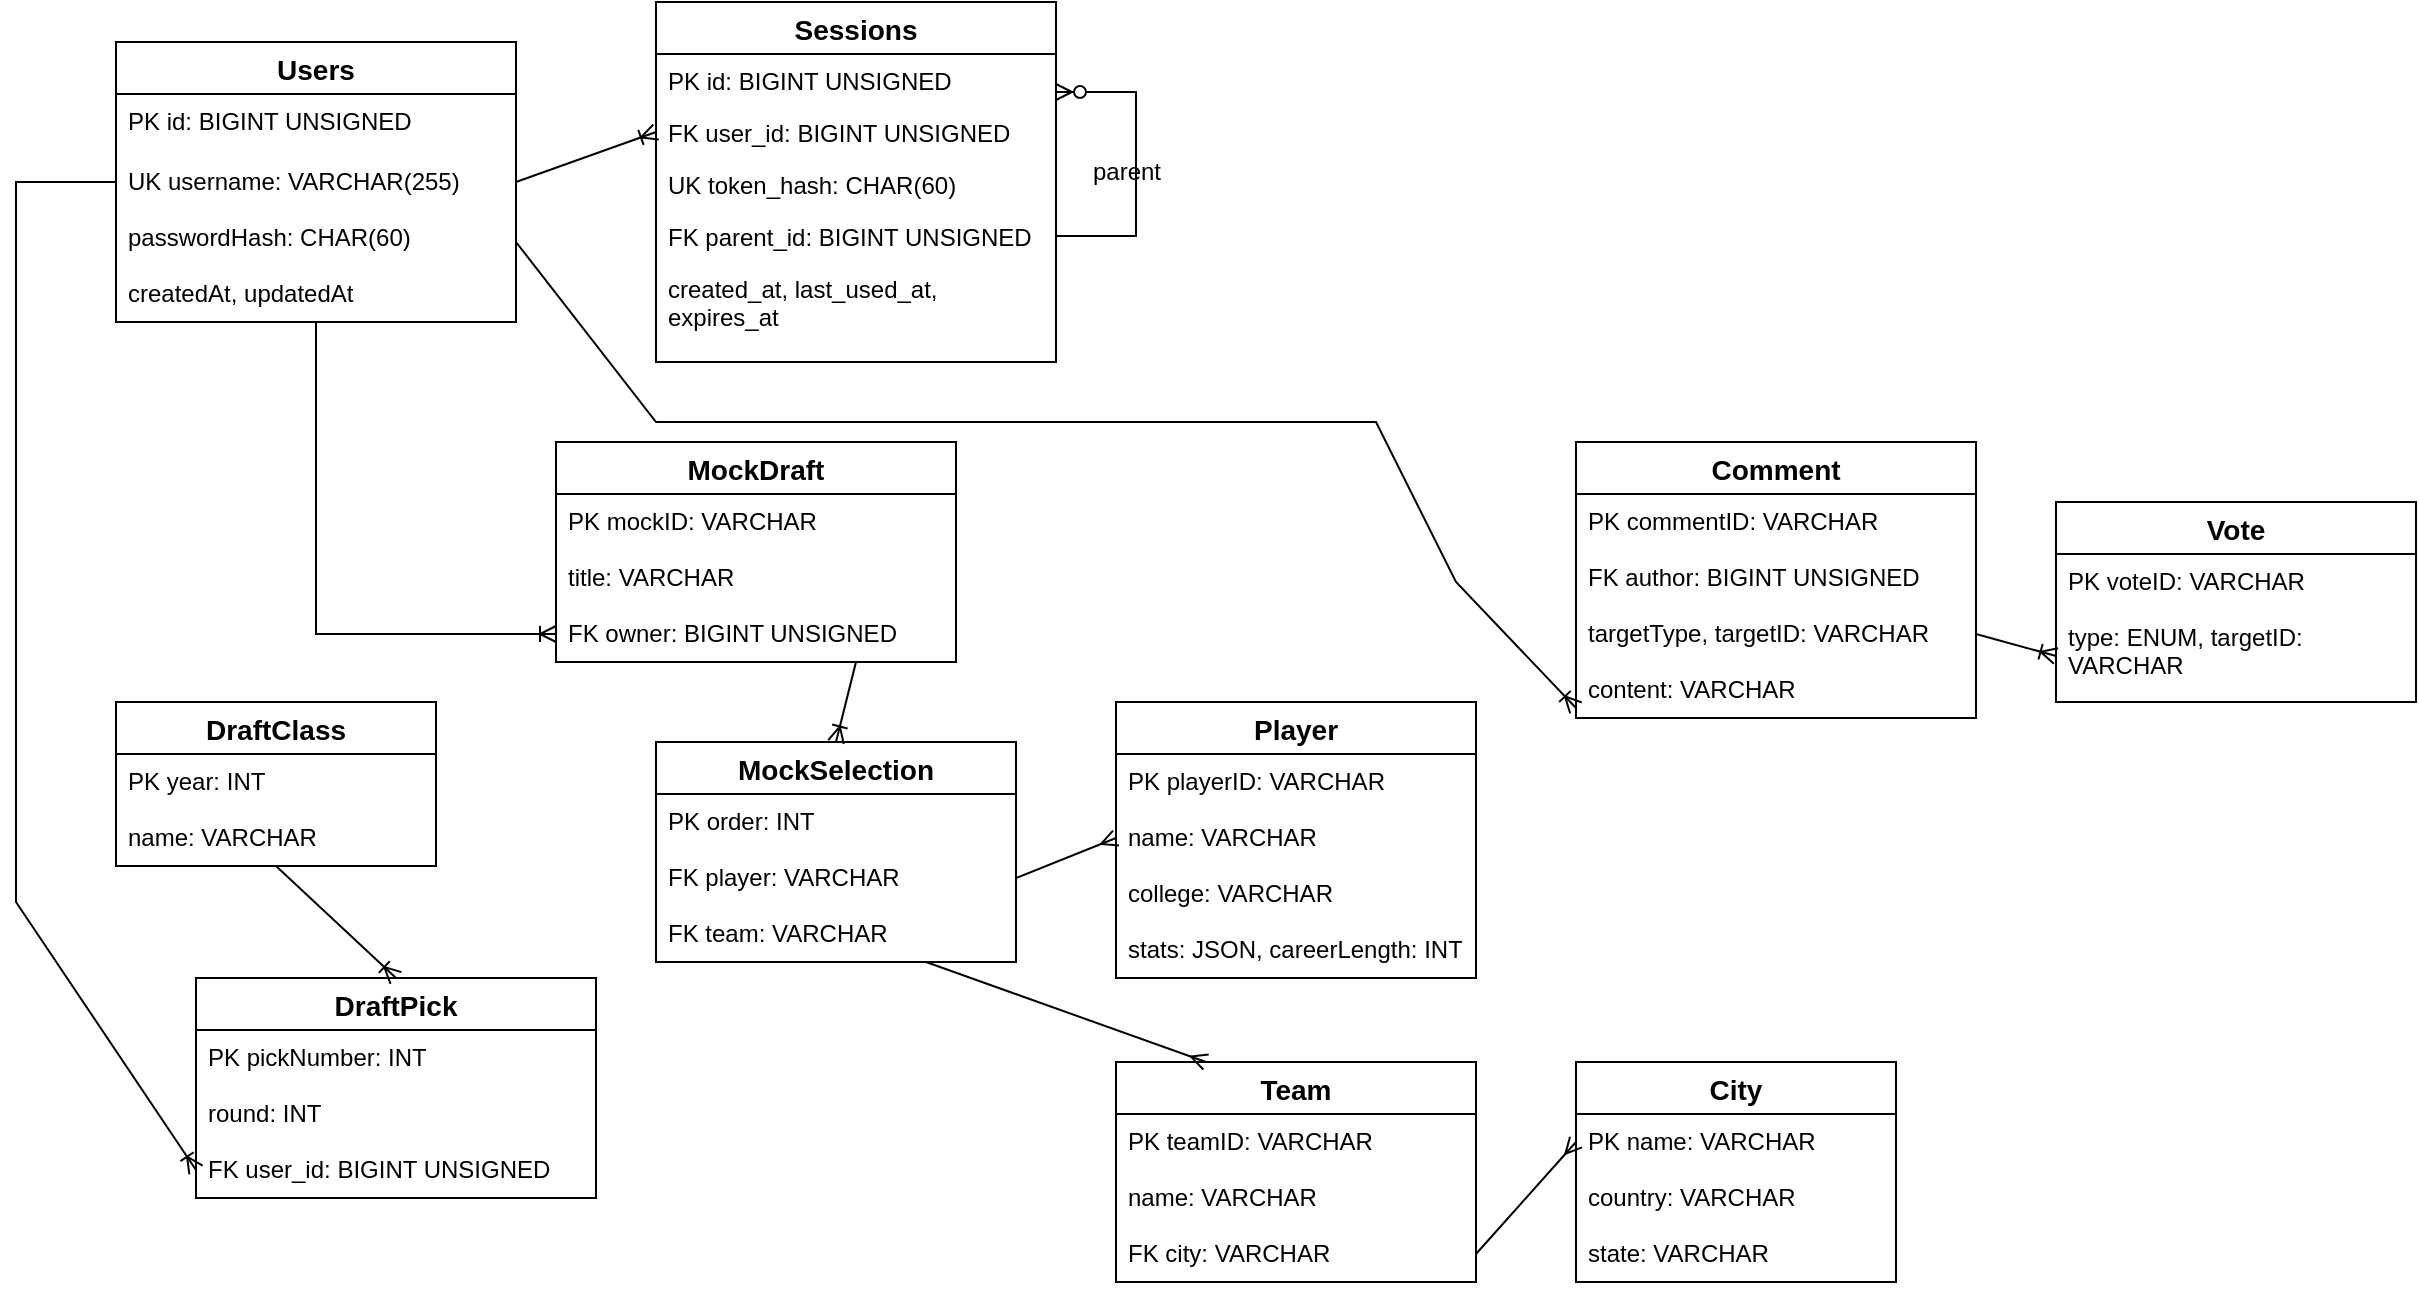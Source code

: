 <mxfile version="28.1.2">
  <diagram name="NBA Draft ER Diagram" id="er-diagram">
    <mxGraphModel dx="3498" dy="1409" grid="1" gridSize="10" guides="1" tooltips="1" connect="1" arrows="1" fold="1" page="1" pageScale="1" pageWidth="1600" pageHeight="1200" math="0" shadow="0">
      <root>
        <mxCell id="0" />
        <mxCell id="1" parent="0" />
        <mxCell id="users-table" value="Users" style="swimlane;fontStyle=1;childLayout=stackLayout;horizontal=1;startSize=26;horizontalStack=0;resizeParent=1;resizeParentMax=0;resizeLast=0;collapsible=1;marginBottom=0;align=center;fontSize=14;" parent="1" vertex="1">
          <mxGeometry x="50" y="50" width="200" height="140" as="geometry" />
        </mxCell>
        <mxCell id="users-id" value="PK id: BIGINT UNSIGNED" style="text;strokeColor=none;fillColor=none;spacingLeft=4;spacingRight=4;overflow=hidden;rotatable=0;points=[[0,0.5],[1,0.5]];portConstraint=eastwest;fontSize=12;whiteSpace=wrap;html=1;" parent="users-table" vertex="1">
          <mxGeometry y="26" width="200" height="30" as="geometry" />
        </mxCell>
        <mxCell id="users-username" value="UK username: VARCHAR(255)" style="text;strokeColor=none;fillColor=none;spacingLeft=4;spacingRight=4;overflow=hidden;rotatable=0;points=[[0,0.5],[1,0.5]];portConstraint=eastwest;fontSize=12;whiteSpace=wrap;html=1;" parent="users-table" vertex="1">
          <mxGeometry y="56" width="200" height="28" as="geometry" />
        </mxCell>
        <mxCell id="users-password" value="passwordHash: CHAR(60)" style="text;strokeColor=none;fillColor=none;spacingLeft=4;spacingRight=4;overflow=hidden;rotatable=0;points=[[0,0.5],[1,0.5]];portConstraint=eastwest;fontSize=12;whiteSpace=wrap;html=1;" parent="users-table" vertex="1">
          <mxGeometry y="84" width="200" height="28" as="geometry" />
        </mxCell>
        <mxCell id="users-timestamps" value="createdAt, updatedAt" style="text;strokeColor=none;fillColor=none;spacingLeft=4;spacingRight=4;overflow=hidden;rotatable=0;points=[[0,0.5],[1,0.5]];portConstraint=eastwest;fontSize=12;whiteSpace=wrap;html=1;" parent="users-table" vertex="1">
          <mxGeometry y="112" width="200" height="28" as="geometry" />
        </mxCell>
        <mxCell id="sessions-table" value="Sessions" style="swimlane;fontStyle=1;childLayout=stackLayout;horizontal=1;startSize=26;horizontalStack=0;resizeParent=1;resizeParentMax=0;resizeLast=0;collapsible=1;marginBottom=0;align=center;fontSize=14;" parent="1" vertex="1">
          <mxGeometry x="320" y="30" width="200" height="180" as="geometry" />
        </mxCell>
        <mxCell id="sessions-id" value="PK id: BIGINT UNSIGNED" style="text;strokeColor=none;fillColor=none;spacingLeft=4;spacingRight=4;overflow=hidden;rotatable=0;points=[[0,0.5],[1,0.5]];portConstraint=eastwest;fontSize=12;whiteSpace=wrap;html=1;" parent="sessions-table" vertex="1">
          <mxGeometry y="26" width="200" height="26" as="geometry" />
        </mxCell>
        <mxCell id="sessions-user" value="FK user_id: BIGINT UNSIGNED" style="text;strokeColor=none;fillColor=none;spacingLeft=4;spacingRight=4;overflow=hidden;rotatable=0;points=[[0,0.5],[1,0.5]];portConstraint=eastwest;fontSize=12;whiteSpace=wrap;html=1;" parent="sessions-table" vertex="1">
          <mxGeometry y="52" width="200" height="26" as="geometry" />
        </mxCell>
        <mxCell id="sessions-token" value="UK token_hash: CHAR(60)" style="text;strokeColor=none;fillColor=none;spacingLeft=4;spacingRight=4;overflow=hidden;rotatable=0;points=[[0,0.5],[1,0.5]];portConstraint=eastwest;fontSize=12;whiteSpace=wrap;html=1;" parent="sessions-table" vertex="1">
          <mxGeometry y="78" width="200" height="26" as="geometry" />
        </mxCell>
        <mxCell id="sessions-parent" value="FK parent_id: BIGINT UNSIGNED" style="text;strokeColor=none;fillColor=none;spacingLeft=4;spacingRight=4;overflow=hidden;rotatable=0;points=[[0,0.5],[1,0.5]];portConstraint=eastwest;fontSize=12;whiteSpace=wrap;html=1;" parent="sessions-table" vertex="1">
          <mxGeometry y="104" width="200" height="26" as="geometry" />
        </mxCell>
        <mxCell id="sessions-timestamps" value="created_at, last_used_at, expires_at" style="text;strokeColor=none;fillColor=none;spacingLeft=4;spacingRight=4;overflow=hidden;rotatable=0;points=[[0,0.5],[1,0.5]];portConstraint=eastwest;fontSize=12;whiteSpace=wrap;html=1;" parent="sessions-table" vertex="1">
          <mxGeometry y="130" width="200" height="50" as="geometry" />
        </mxCell>
        <mxCell id="draftclass-table" value="DraftClass" style="swimlane;fontStyle=1;childLayout=stackLayout;horizontal=1;startSize=26;horizontalStack=0;resizeParent=1;resizeParentMax=0;resizeLast=0;collapsible=1;marginBottom=0;align=center;fontSize=14;" parent="1" vertex="1">
          <mxGeometry x="50" y="380" width="160" height="82" as="geometry" />
        </mxCell>
        <mxCell id="draftclass-year" value="PK year: INT" style="text;strokeColor=none;fillColor=none;spacingLeft=4;spacingRight=4;overflow=hidden;rotatable=0;points=[[0,0.5],[1,0.5]];portConstraint=eastwest;fontSize=12;whiteSpace=wrap;html=1;" parent="draftclass-table" vertex="1">
          <mxGeometry y="26" width="160" height="28" as="geometry" />
        </mxCell>
        <mxCell id="draftclass-name" value="name: VARCHAR" style="text;strokeColor=none;fillColor=none;spacingLeft=4;spacingRight=4;overflow=hidden;rotatable=0;points=[[0,0.5],[1,0.5]];portConstraint=eastwest;fontSize=12;whiteSpace=wrap;html=1;" parent="draftclass-table" vertex="1">
          <mxGeometry y="54" width="160" height="28" as="geometry" />
        </mxCell>
        <mxCell id="mockdraft-table" value="MockDraft" style="swimlane;fontStyle=1;childLayout=stackLayout;horizontal=1;startSize=26;horizontalStack=0;resizeParent=1;resizeParentMax=0;resizeLast=0;collapsible=1;marginBottom=0;align=center;fontSize=14;" parent="1" vertex="1">
          <mxGeometry x="270" y="250" width="200" height="110" as="geometry" />
        </mxCell>
        <mxCell id="mockdraft-id" value="PK mockID: VARCHAR" style="text;strokeColor=none;fillColor=none;spacingLeft=4;spacingRight=4;overflow=hidden;rotatable=0;points=[[0,0.5],[1,0.5]];portConstraint=eastwest;fontSize=12;whiteSpace=wrap;html=1;" parent="mockdraft-table" vertex="1">
          <mxGeometry y="26" width="200" height="28" as="geometry" />
        </mxCell>
        <mxCell id="mockdraft-title" value="title: VARCHAR" style="text;strokeColor=none;fillColor=none;spacingLeft=4;spacingRight=4;overflow=hidden;rotatable=0;points=[[0,0.5],[1,0.5]];portConstraint=eastwest;fontSize=12;whiteSpace=wrap;html=1;" parent="mockdraft-table" vertex="1">
          <mxGeometry y="54" width="200" height="28" as="geometry" />
        </mxCell>
        <mxCell id="mockdraft-owner" value="FK owner: BIGINT UNSIGNED" style="text;strokeColor=none;fillColor=none;spacingLeft=4;spacingRight=4;overflow=hidden;rotatable=0;points=[[0,0.5],[1,0.5]];portConstraint=eastwest;fontSize=12;whiteSpace=wrap;html=1;" parent="mockdraft-table" vertex="1">
          <mxGeometry y="82" width="200" height="28" as="geometry" />
        </mxCell>
        <mxCell id="draftpick-table" value="DraftPick" style="swimlane;fontStyle=1;childLayout=stackLayout;horizontal=1;startSize=26;horizontalStack=0;resizeParent=1;resizeParentMax=0;resizeLast=0;collapsible=1;marginBottom=0;align=center;fontSize=14;" parent="1" vertex="1">
          <mxGeometry x="90" y="518" width="200" height="110" as="geometry" />
        </mxCell>
        <mxCell id="draftpick-pick" value="PK pickNumber: INT" style="text;strokeColor=none;fillColor=none;spacingLeft=4;spacingRight=4;overflow=hidden;rotatable=0;points=[[0,0.5],[1,0.5]];portConstraint=eastwest;fontSize=12;whiteSpace=wrap;html=1;" parent="draftpick-table" vertex="1">
          <mxGeometry y="26" width="200" height="28" as="geometry" />
        </mxCell>
        <mxCell id="draftpick-round" value="round: INT" style="text;strokeColor=none;fillColor=none;spacingLeft=4;spacingRight=4;overflow=hidden;rotatable=0;points=[[0,0.5],[1,0.5]];portConstraint=eastwest;fontSize=12;whiteSpace=wrap;html=1;" parent="draftpick-table" vertex="1">
          <mxGeometry y="54" width="200" height="28" as="geometry" />
        </mxCell>
        <mxCell id="draftpick-user" value="FK user_id: BIGINT UNSIGNED" style="text;strokeColor=none;fillColor=none;spacingLeft=4;spacingRight=4;overflow=hidden;rotatable=0;points=[[0,0.5],[1,0.5]];portConstraint=eastwest;fontSize=12;whiteSpace=wrap;html=1;" parent="draftpick-table" vertex="1">
          <mxGeometry y="82" width="200" height="28" as="geometry" />
        </mxCell>
        <mxCell id="mockselection-table" value="MockSelection" style="swimlane;fontStyle=1;childLayout=stackLayout;horizontal=1;startSize=26;horizontalStack=0;resizeParent=1;resizeParentMax=0;resizeLast=0;collapsible=1;marginBottom=0;align=center;fontSize=14;" parent="1" vertex="1">
          <mxGeometry x="320" y="400" width="180" height="110" as="geometry" />
        </mxCell>
        <mxCell id="mockselection-order" value="PK order: INT" style="text;strokeColor=none;fillColor=none;spacingLeft=4;spacingRight=4;overflow=hidden;rotatable=0;points=[[0,0.5],[1,0.5]];portConstraint=eastwest;fontSize=12;whiteSpace=wrap;html=1;" parent="mockselection-table" vertex="1">
          <mxGeometry y="26" width="180" height="28" as="geometry" />
        </mxCell>
        <mxCell id="mockselection-player" value="FK player: VARCHAR" style="text;strokeColor=none;fillColor=none;spacingLeft=4;spacingRight=4;overflow=hidden;rotatable=0;points=[[0,0.5],[1,0.5]];portConstraint=eastwest;fontSize=12;whiteSpace=wrap;html=1;" parent="mockselection-table" vertex="1">
          <mxGeometry y="54" width="180" height="28" as="geometry" />
        </mxCell>
        <mxCell id="mockselection-team" value="FK team: VARCHAR" style="text;strokeColor=none;fillColor=none;spacingLeft=4;spacingRight=4;overflow=hidden;rotatable=0;points=[[0,0.5],[1,0.5]];portConstraint=eastwest;fontSize=12;whiteSpace=wrap;html=1;" parent="mockselection-table" vertex="1">
          <mxGeometry y="82" width="180" height="28" as="geometry" />
        </mxCell>
        <mxCell id="player-table" value="Player" style="swimlane;fontStyle=1;childLayout=stackLayout;horizontal=1;startSize=26;horizontalStack=0;resizeParent=1;resizeParentMax=0;resizeLast=0;collapsible=1;marginBottom=0;align=center;fontSize=14;" parent="1" vertex="1">
          <mxGeometry x="550" y="380" width="180" height="138" as="geometry" />
        </mxCell>
        <mxCell id="player-id" value="PK playerID: VARCHAR" style="text;strokeColor=none;fillColor=none;spacingLeft=4;spacingRight=4;overflow=hidden;rotatable=0;points=[[0,0.5],[1,0.5]];portConstraint=eastwest;fontSize=12;whiteSpace=wrap;html=1;" parent="player-table" vertex="1">
          <mxGeometry y="26" width="180" height="28" as="geometry" />
        </mxCell>
        <mxCell id="player-name" value="name: VARCHAR" style="text;strokeColor=none;fillColor=none;spacingLeft=4;spacingRight=4;overflow=hidden;rotatable=0;points=[[0,0.5],[1,0.5]];portConstraint=eastwest;fontSize=12;whiteSpace=wrap;html=1;" parent="player-table" vertex="1">
          <mxGeometry y="54" width="180" height="28" as="geometry" />
        </mxCell>
        <mxCell id="player-college" value="college: VARCHAR" style="text;strokeColor=none;fillColor=none;spacingLeft=4;spacingRight=4;overflow=hidden;rotatable=0;points=[[0,0.5],[1,0.5]];portConstraint=eastwest;fontSize=12;whiteSpace=wrap;html=1;" parent="player-table" vertex="1">
          <mxGeometry y="82" width="180" height="28" as="geometry" />
        </mxCell>
        <mxCell id="player-stats" value="stats: JSON, careerLength: INT" style="text;strokeColor=none;fillColor=none;spacingLeft=4;spacingRight=4;overflow=hidden;rotatable=0;points=[[0,0.5],[1,0.5]];portConstraint=eastwest;fontSize=12;whiteSpace=wrap;html=1;" parent="player-table" vertex="1">
          <mxGeometry y="110" width="180" height="28" as="geometry" />
        </mxCell>
        <mxCell id="team-table" value="Team" style="swimlane;fontStyle=1;childLayout=stackLayout;horizontal=1;startSize=26;horizontalStack=0;resizeParent=1;resizeParentMax=0;resizeLast=0;collapsible=1;marginBottom=0;align=center;fontSize=14;" parent="1" vertex="1">
          <mxGeometry x="550" y="560" width="180" height="110" as="geometry" />
        </mxCell>
        <mxCell id="team-id" value="PK teamID: VARCHAR" style="text;strokeColor=none;fillColor=none;spacingLeft=4;spacingRight=4;overflow=hidden;rotatable=0;points=[[0,0.5],[1,0.5]];portConstraint=eastwest;fontSize=12;whiteSpace=wrap;html=1;" parent="team-table" vertex="1">
          <mxGeometry y="26" width="180" height="28" as="geometry" />
        </mxCell>
        <mxCell id="team-name" value="name: VARCHAR" style="text;strokeColor=none;fillColor=none;spacingLeft=4;spacingRight=4;overflow=hidden;rotatable=0;points=[[0,0.5],[1,0.5]];portConstraint=eastwest;fontSize=12;whiteSpace=wrap;html=1;" parent="team-table" vertex="1">
          <mxGeometry y="54" width="180" height="28" as="geometry" />
        </mxCell>
        <mxCell id="team-city" value="FK city: VARCHAR" style="text;strokeColor=none;fillColor=none;spacingLeft=4;spacingRight=4;overflow=hidden;rotatable=0;points=[[0,0.5],[1,0.5]];portConstraint=eastwest;fontSize=12;whiteSpace=wrap;html=1;" parent="team-table" vertex="1">
          <mxGeometry y="82" width="180" height="28" as="geometry" />
        </mxCell>
        <mxCell id="city-table" value="City" style="swimlane;fontStyle=1;childLayout=stackLayout;horizontal=1;startSize=26;horizontalStack=0;resizeParent=1;resizeParentMax=0;resizeLast=0;collapsible=1;marginBottom=0;align=center;fontSize=14;" parent="1" vertex="1">
          <mxGeometry x="780" y="560" width="160" height="110" as="geometry" />
        </mxCell>
        <mxCell id="city-name" value="PK name: VARCHAR" style="text;strokeColor=none;fillColor=none;spacingLeft=4;spacingRight=4;overflow=hidden;rotatable=0;points=[[0,0.5],[1,0.5]];portConstraint=eastwest;fontSize=12;whiteSpace=wrap;html=1;" parent="city-table" vertex="1">
          <mxGeometry y="26" width="160" height="28" as="geometry" />
        </mxCell>
        <mxCell id="city-country" value="country: VARCHAR" style="text;strokeColor=none;fillColor=none;spacingLeft=4;spacingRight=4;overflow=hidden;rotatable=0;points=[[0,0.5],[1,0.5]];portConstraint=eastwest;fontSize=12;whiteSpace=wrap;html=1;" parent="city-table" vertex="1">
          <mxGeometry y="54" width="160" height="28" as="geometry" />
        </mxCell>
        <mxCell id="city-state" value="state: VARCHAR" style="text;strokeColor=none;fillColor=none;spacingLeft=4;spacingRight=4;overflow=hidden;rotatable=0;points=[[0,0.5],[1,0.5]];portConstraint=eastwest;fontSize=12;whiteSpace=wrap;html=1;" parent="city-table" vertex="1">
          <mxGeometry y="82" width="160" height="28" as="geometry" />
        </mxCell>
        <mxCell id="comment-table" value="Comment" style="swimlane;fontStyle=1;childLayout=stackLayout;horizontal=1;startSize=26;horizontalStack=0;resizeParent=1;resizeParentMax=0;resizeLast=0;collapsible=1;marginBottom=0;align=center;fontSize=14;" parent="1" vertex="1">
          <mxGeometry x="780" y="250" width="200" height="138" as="geometry" />
        </mxCell>
        <mxCell id="comment-id" value="PK commentID: VARCHAR" style="text;strokeColor=none;fillColor=none;spacingLeft=4;spacingRight=4;overflow=hidden;rotatable=0;points=[[0,0.5],[1,0.5]];portConstraint=eastwest;fontSize=12;whiteSpace=wrap;html=1;" parent="comment-table" vertex="1">
          <mxGeometry y="26" width="200" height="28" as="geometry" />
        </mxCell>
        <mxCell id="comment-author" value="FK author: BIGINT UNSIGNED" style="text;strokeColor=none;fillColor=none;spacingLeft=4;spacingRight=4;overflow=hidden;rotatable=0;points=[[0,0.5],[1,0.5]];portConstraint=eastwest;fontSize=12;whiteSpace=wrap;html=1;" parent="comment-table" vertex="1">
          <mxGeometry y="54" width="200" height="28" as="geometry" />
        </mxCell>
        <mxCell id="comment-target" value="targetType, targetID: VARCHAR" style="text;strokeColor=none;fillColor=none;spacingLeft=4;spacingRight=4;overflow=hidden;rotatable=0;points=[[0,0.5],[1,0.5]];portConstraint=eastwest;fontSize=12;whiteSpace=wrap;html=1;" parent="comment-table" vertex="1">
          <mxGeometry y="82" width="200" height="28" as="geometry" />
        </mxCell>
        <mxCell id="comment-content" value="content: VARCHAR" style="text;strokeColor=none;fillColor=none;spacingLeft=4;spacingRight=4;overflow=hidden;rotatable=0;points=[[0,0.5],[1,0.5]];portConstraint=eastwest;fontSize=12;whiteSpace=wrap;html=1;" parent="comment-table" vertex="1">
          <mxGeometry y="110" width="200" height="28" as="geometry" />
        </mxCell>
        <mxCell id="vote-table" value="Vote" style="swimlane;fontStyle=1;childLayout=stackLayout;horizontal=1;startSize=26;horizontalStack=0;resizeParent=1;resizeParentMax=0;resizeLast=0;collapsible=1;marginBottom=0;align=center;fontSize=14;" parent="1" vertex="1">
          <mxGeometry x="1020" y="280" width="180" height="100" as="geometry" />
        </mxCell>
        <mxCell id="vote-id" value="PK voteID: VARCHAR" style="text;strokeColor=none;fillColor=none;spacingLeft=4;spacingRight=4;overflow=hidden;rotatable=0;points=[[0,0.5],[1,0.5]];portConstraint=eastwest;fontSize=12;whiteSpace=wrap;html=1;" parent="vote-table" vertex="1">
          <mxGeometry y="26" width="180" height="28" as="geometry" />
        </mxCell>
        <mxCell id="vote-type" value="type: ENUM, targetID: VARCHAR" style="text;strokeColor=none;fillColor=none;spacingLeft=4;spacingRight=4;overflow=hidden;rotatable=0;points=[[0,0.5],[1,0.5]];portConstraint=eastwest;fontSize=12;whiteSpace=wrap;html=1;" parent="vote-table" vertex="1">
          <mxGeometry y="54" width="180" height="46" as="geometry" />
        </mxCell>
        <mxCell id="rel-users-sessions" value="" style="endArrow=ERoneToMany;html=1;rounded=0;exitX=1;exitY=0.5;exitDx=0;exitDy=0;entryX=0;entryY=0.5;entryDx=0;entryDy=0;" parent="1" source="users-username" target="sessions-user" edge="1">
          <mxGeometry relative="1" as="geometry" />
        </mxCell>
        <mxCell id="rel-sessions-parent" value="" style="endArrow=ERzeroToMany;html=1;rounded=0;exitX=1;exitY=0.5;exitDx=0;exitDy=0;entryX=1;entryY=0.25;entryDx=0;entryDy=0;" parent="1" source="sessions-parent" target="sessions-table" edge="1">
          <mxGeometry relative="1" as="geometry">
            <Array as="points">
              <mxPoint x="560" y="147" />
              <mxPoint x="560" y="75" />
            </Array>
          </mxGeometry>
        </mxCell>
        <mxCell id="rel-sessions-parent-label" value="parent" style="text;html=1;align=center;verticalAlign=middle;resizable=0;points=[];autosize=1;strokeColor=none;fillColor=none;" parent="1" vertex="1">
          <mxGeometry x="530" y="100" width="50" height="30" as="geometry" />
        </mxCell>
        <mxCell id="rel-users-mockdraft" value="" style="endArrow=ERoneToMany;html=1;rounded=0;exitX=0.5;exitY=1;exitDx=0;exitDy=0;entryX=0;entryY=0.5;entryDx=0;entryDy=0;" parent="1" source="users-table" target="mockdraft-owner" edge="1">
          <mxGeometry relative="1" as="geometry">
            <Array as="points">
              <mxPoint x="150" y="346" />
            </Array>
          </mxGeometry>
        </mxCell>
        <mxCell id="rel-users-draftpick" value="" style="endArrow=ERoneToMany;html=1;rounded=0;exitX=0;exitY=0.5;exitDx=0;exitDy=0;entryX=1;entryY=0.5;entryDx=0;entryDy=0;" parent="1" source="users-username" edge="1">
          <mxGeometry relative="1" as="geometry">
            <Array as="points">
              <mxPoint y="120" />
              <mxPoint y="280" />
              <mxPoint y="480" />
            </Array>
            <mxPoint x="-100" y="190" as="sourcePoint" />
            <mxPoint x="90" y="614" as="targetPoint" />
          </mxGeometry>
        </mxCell>
        <mxCell id="rel-users-comment" value="" style="endArrow=ERoneToMany;html=1;rounded=0;exitX=1;exitY=0.25;exitDx=0;exitDy=0;entryX=0;entryY=0.5;entryDx=0;entryDy=0;" parent="1" edge="1">
          <mxGeometry relative="1" as="geometry">
            <Array as="points">
              <mxPoint x="320" y="240" />
              <mxPoint x="480" y="240" />
              <mxPoint x="600" y="240" />
              <mxPoint x="640" y="240" />
              <mxPoint x="680" y="240" />
              <mxPoint x="720" y="320" />
            </Array>
            <mxPoint x="250" y="150" as="sourcePoint" />
            <mxPoint x="780" y="383" as="targetPoint" />
          </mxGeometry>
        </mxCell>
        <mxCell id="rel-draftclass-pick" value="" style="endArrow=ERoneToMany;html=1;rounded=0;exitX=0.5;exitY=1;exitDx=0;exitDy=0;entryX=0.5;entryY=0;entryDx=0;entryDy=0;" parent="1" source="draftclass-table" target="draftpick-table" edge="1">
          <mxGeometry relative="1" as="geometry" />
        </mxCell>
        <mxCell id="rel-mockdraft-selection" value="" style="endArrow=ERoneToMany;html=1;rounded=0;exitX=0.75;exitY=1;exitDx=0;exitDy=0;entryX=0.5;entryY=0;entryDx=0;entryDy=0;" parent="1" source="mockdraft-table" target="mockselection-table" edge="1">
          <mxGeometry relative="1" as="geometry" />
        </mxCell>
        <mxCell id="rel-selection-player" value="" style="endArrow=ERmany;html=1;rounded=0;exitX=1;exitY=0.5;exitDx=0;exitDy=0;entryX=0;entryY=0.5;entryDx=0;entryDy=0;" parent="1" source="mockselection-player" target="player-name" edge="1">
          <mxGeometry relative="1" as="geometry" />
        </mxCell>
        <mxCell id="rel-selection-team" value="" style="endArrow=ERmany;html=1;rounded=0;exitX=0.75;exitY=1;exitDx=0;exitDy=0;entryX=0.25;entryY=0;entryDx=0;entryDy=0;" parent="1" source="mockselection-table" target="team-table" edge="1">
          <mxGeometry relative="1" as="geometry" />
        </mxCell>
        <mxCell id="rel-team-city" value="" style="endArrow=ERmany;html=1;rounded=0;exitX=1;exitY=0.5;exitDx=0;exitDy=0;entryX=0;entryY=0.5;entryDx=0;entryDy=0;" parent="1" source="team-city" target="city-name" edge="1">
          <mxGeometry relative="1" as="geometry" />
        </mxCell>
        <mxCell id="rel-comment-vote" value="" style="endArrow=ERoneToMany;html=1;rounded=0;exitX=1;exitY=0.5;exitDx=0;exitDy=0;entryX=0;entryY=0.5;entryDx=0;entryDy=0;" parent="1" source="comment-target" target="vote-type" edge="1">
          <mxGeometry relative="1" as="geometry" />
        </mxCell>
      </root>
    </mxGraphModel>
  </diagram>
</mxfile>
